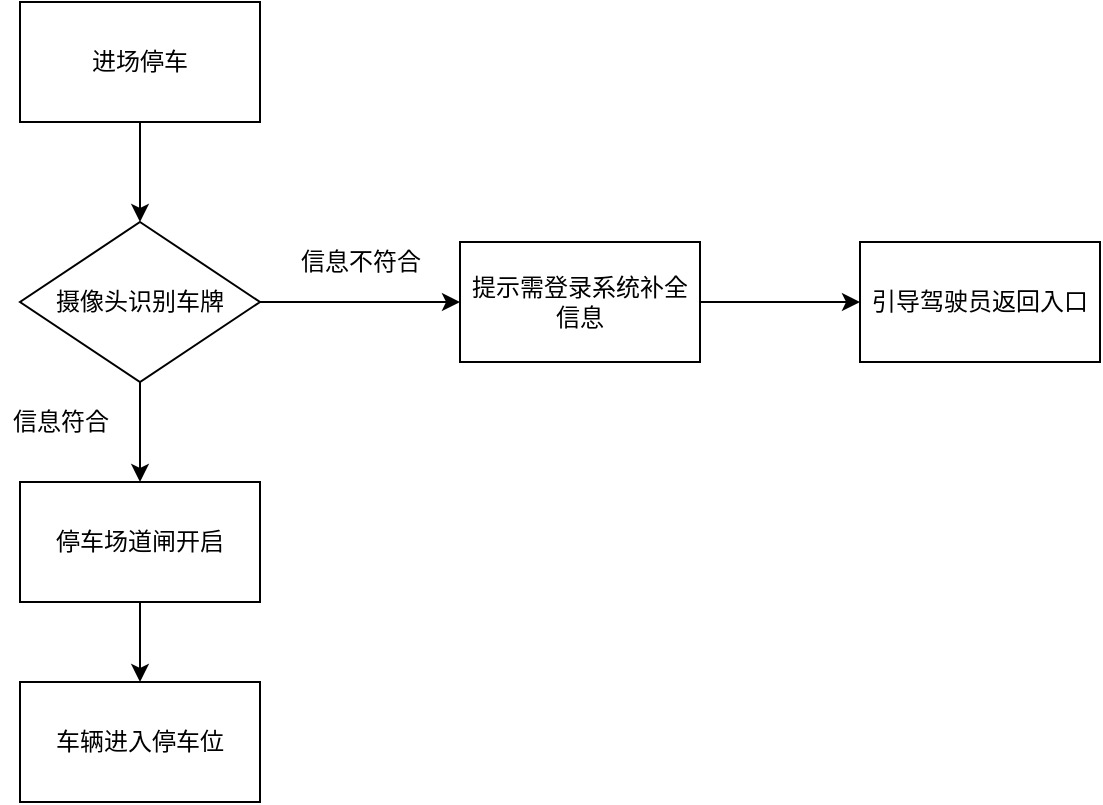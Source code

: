 <mxfile version="14.5.3" type="github">
  <diagram id="dqepj6lAXTFUh9c6wGy7" name="Page-1">
    <mxGraphModel dx="868" dy="482" grid="1" gridSize="10" guides="1" tooltips="1" connect="1" arrows="1" fold="1" page="1" pageScale="1" pageWidth="827" pageHeight="1169" math="0" shadow="0">
      <root>
        <mxCell id="0" />
        <mxCell id="1" parent="0" />
        <mxCell id="m1Tvd2HPKoOqRrSRCBIq-2" value="进场停车" style="rounded=0;whiteSpace=wrap;html=1;" parent="1" vertex="1">
          <mxGeometry x="120" y="70" width="120" height="60" as="geometry" />
        </mxCell>
        <mxCell id="m1Tvd2HPKoOqRrSRCBIq-3" value="" style="endArrow=classic;html=1;exitX=0.5;exitY=1;exitDx=0;exitDy=0;" parent="1" source="m1Tvd2HPKoOqRrSRCBIq-2" edge="1">
          <mxGeometry width="50" height="50" relative="1" as="geometry">
            <mxPoint x="390" y="280" as="sourcePoint" />
            <mxPoint x="180" y="180" as="targetPoint" />
          </mxGeometry>
        </mxCell>
        <mxCell id="m1Tvd2HPKoOqRrSRCBIq-4" value="摄像头识别车牌" style="rhombus;whiteSpace=wrap;html=1;" parent="1" vertex="1">
          <mxGeometry x="120" y="180" width="120" height="80" as="geometry" />
        </mxCell>
        <mxCell id="m1Tvd2HPKoOqRrSRCBIq-6" value="提示需登录系统补全信息" style="rounded=0;whiteSpace=wrap;html=1;" parent="1" vertex="1">
          <mxGeometry x="340" y="190" width="120" height="60" as="geometry" />
        </mxCell>
        <mxCell id="m1Tvd2HPKoOqRrSRCBIq-7" value="" style="endArrow=classic;html=1;exitX=1;exitY=0.5;exitDx=0;exitDy=0;" parent="1" source="m1Tvd2HPKoOqRrSRCBIq-4" edge="1">
          <mxGeometry width="50" height="50" relative="1" as="geometry">
            <mxPoint x="390" y="270" as="sourcePoint" />
            <mxPoint x="340" y="220" as="targetPoint" />
          </mxGeometry>
        </mxCell>
        <mxCell id="m1Tvd2HPKoOqRrSRCBIq-8" value="信息不符合" style="text;html=1;align=center;verticalAlign=middle;resizable=0;points=[];autosize=1;" parent="1" vertex="1">
          <mxGeometry x="250" y="190" width="80" height="20" as="geometry" />
        </mxCell>
        <mxCell id="m1Tvd2HPKoOqRrSRCBIq-9" value="停车场道闸开启" style="rounded=0;whiteSpace=wrap;html=1;" parent="1" vertex="1">
          <mxGeometry x="120" y="310" width="120" height="60" as="geometry" />
        </mxCell>
        <mxCell id="m1Tvd2HPKoOqRrSRCBIq-10" value="" style="endArrow=classic;html=1;exitX=0.5;exitY=1;exitDx=0;exitDy=0;entryX=0.5;entryY=0;entryDx=0;entryDy=0;" parent="1" source="m1Tvd2HPKoOqRrSRCBIq-4" target="m1Tvd2HPKoOqRrSRCBIq-9" edge="1">
          <mxGeometry width="50" height="50" relative="1" as="geometry">
            <mxPoint x="390" y="270" as="sourcePoint" />
            <mxPoint x="440" y="220" as="targetPoint" />
          </mxGeometry>
        </mxCell>
        <mxCell id="m1Tvd2HPKoOqRrSRCBIq-12" value="信息符合" style="text;html=1;align=center;verticalAlign=middle;resizable=0;points=[];autosize=1;rotation=0;" parent="1" vertex="1">
          <mxGeometry x="110" y="270" width="60" height="20" as="geometry" />
        </mxCell>
        <mxCell id="1nXSoRbsaHrul4W_OXLV-1" value="引导驾驶员返回入口" style="rounded=0;whiteSpace=wrap;html=1;" vertex="1" parent="1">
          <mxGeometry x="540" y="190" width="120" height="60" as="geometry" />
        </mxCell>
        <mxCell id="1nXSoRbsaHrul4W_OXLV-2" value="" style="endArrow=classic;html=1;entryX=0;entryY=0.5;entryDx=0;entryDy=0;exitX=1;exitY=0.5;exitDx=0;exitDy=0;" edge="1" parent="1" source="m1Tvd2HPKoOqRrSRCBIq-6" target="1nXSoRbsaHrul4W_OXLV-1">
          <mxGeometry width="50" height="50" relative="1" as="geometry">
            <mxPoint x="390" y="280" as="sourcePoint" />
            <mxPoint x="440" y="230" as="targetPoint" />
          </mxGeometry>
        </mxCell>
        <mxCell id="1nXSoRbsaHrul4W_OXLV-3" value="车辆进入停车位" style="rounded=0;whiteSpace=wrap;html=1;" vertex="1" parent="1">
          <mxGeometry x="120" y="410" width="120" height="60" as="geometry" />
        </mxCell>
        <mxCell id="1nXSoRbsaHrul4W_OXLV-4" value="" style="endArrow=classic;html=1;exitX=0.5;exitY=1;exitDx=0;exitDy=0;" edge="1" parent="1" source="m1Tvd2HPKoOqRrSRCBIq-9" target="1nXSoRbsaHrul4W_OXLV-3">
          <mxGeometry width="50" height="50" relative="1" as="geometry">
            <mxPoint x="390" y="300" as="sourcePoint" />
            <mxPoint x="440" y="250" as="targetPoint" />
          </mxGeometry>
        </mxCell>
      </root>
    </mxGraphModel>
  </diagram>
</mxfile>

